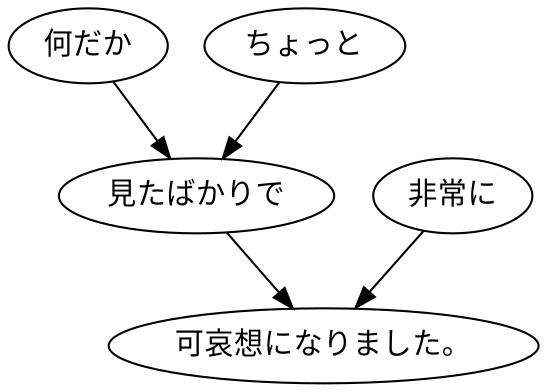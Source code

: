 digraph graph7517 {
	node0 [label="何だか"];
	node1 [label="ちょっと"];
	node2 [label="見たばかりで"];
	node3 [label="非常に"];
	node4 [label="可哀想になりました。"];
	node0 -> node2;
	node1 -> node2;
	node2 -> node4;
	node3 -> node4;
}
